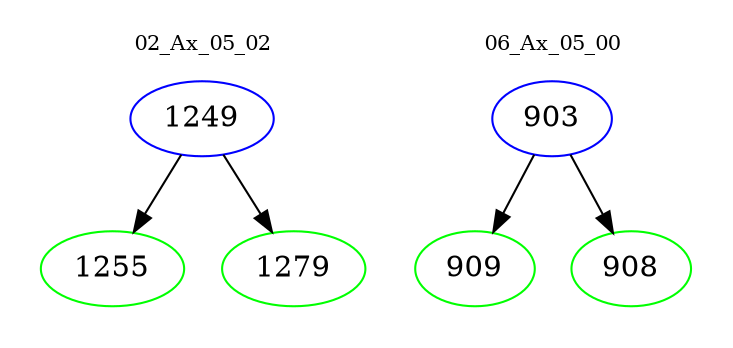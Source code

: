 digraph{
subgraph cluster_0 {
color = white
label = "02_Ax_05_02";
fontsize=10;
T0_1249 [label="1249", color="blue"]
T0_1249 -> T0_1255 [color="black"]
T0_1255 [label="1255", color="green"]
T0_1249 -> T0_1279 [color="black"]
T0_1279 [label="1279", color="green"]
}
subgraph cluster_1 {
color = white
label = "06_Ax_05_00";
fontsize=10;
T1_903 [label="903", color="blue"]
T1_903 -> T1_909 [color="black"]
T1_909 [label="909", color="green"]
T1_903 -> T1_908 [color="black"]
T1_908 [label="908", color="green"]
}
}
